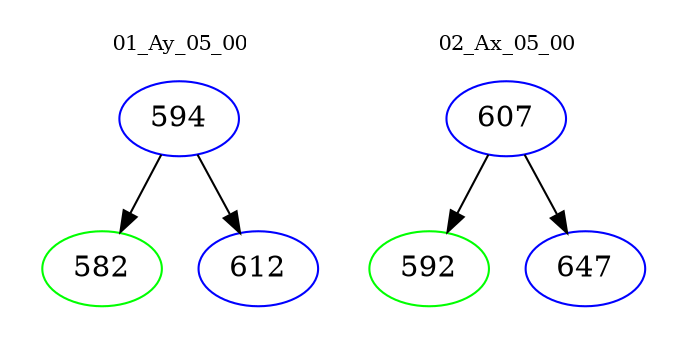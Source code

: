 digraph{
subgraph cluster_0 {
color = white
label = "01_Ay_05_00";
fontsize=10;
T0_594 [label="594", color="blue"]
T0_594 -> T0_582 [color="black"]
T0_582 [label="582", color="green"]
T0_594 -> T0_612 [color="black"]
T0_612 [label="612", color="blue"]
}
subgraph cluster_1 {
color = white
label = "02_Ax_05_00";
fontsize=10;
T1_607 [label="607", color="blue"]
T1_607 -> T1_592 [color="black"]
T1_592 [label="592", color="green"]
T1_607 -> T1_647 [color="black"]
T1_647 [label="647", color="blue"]
}
}
